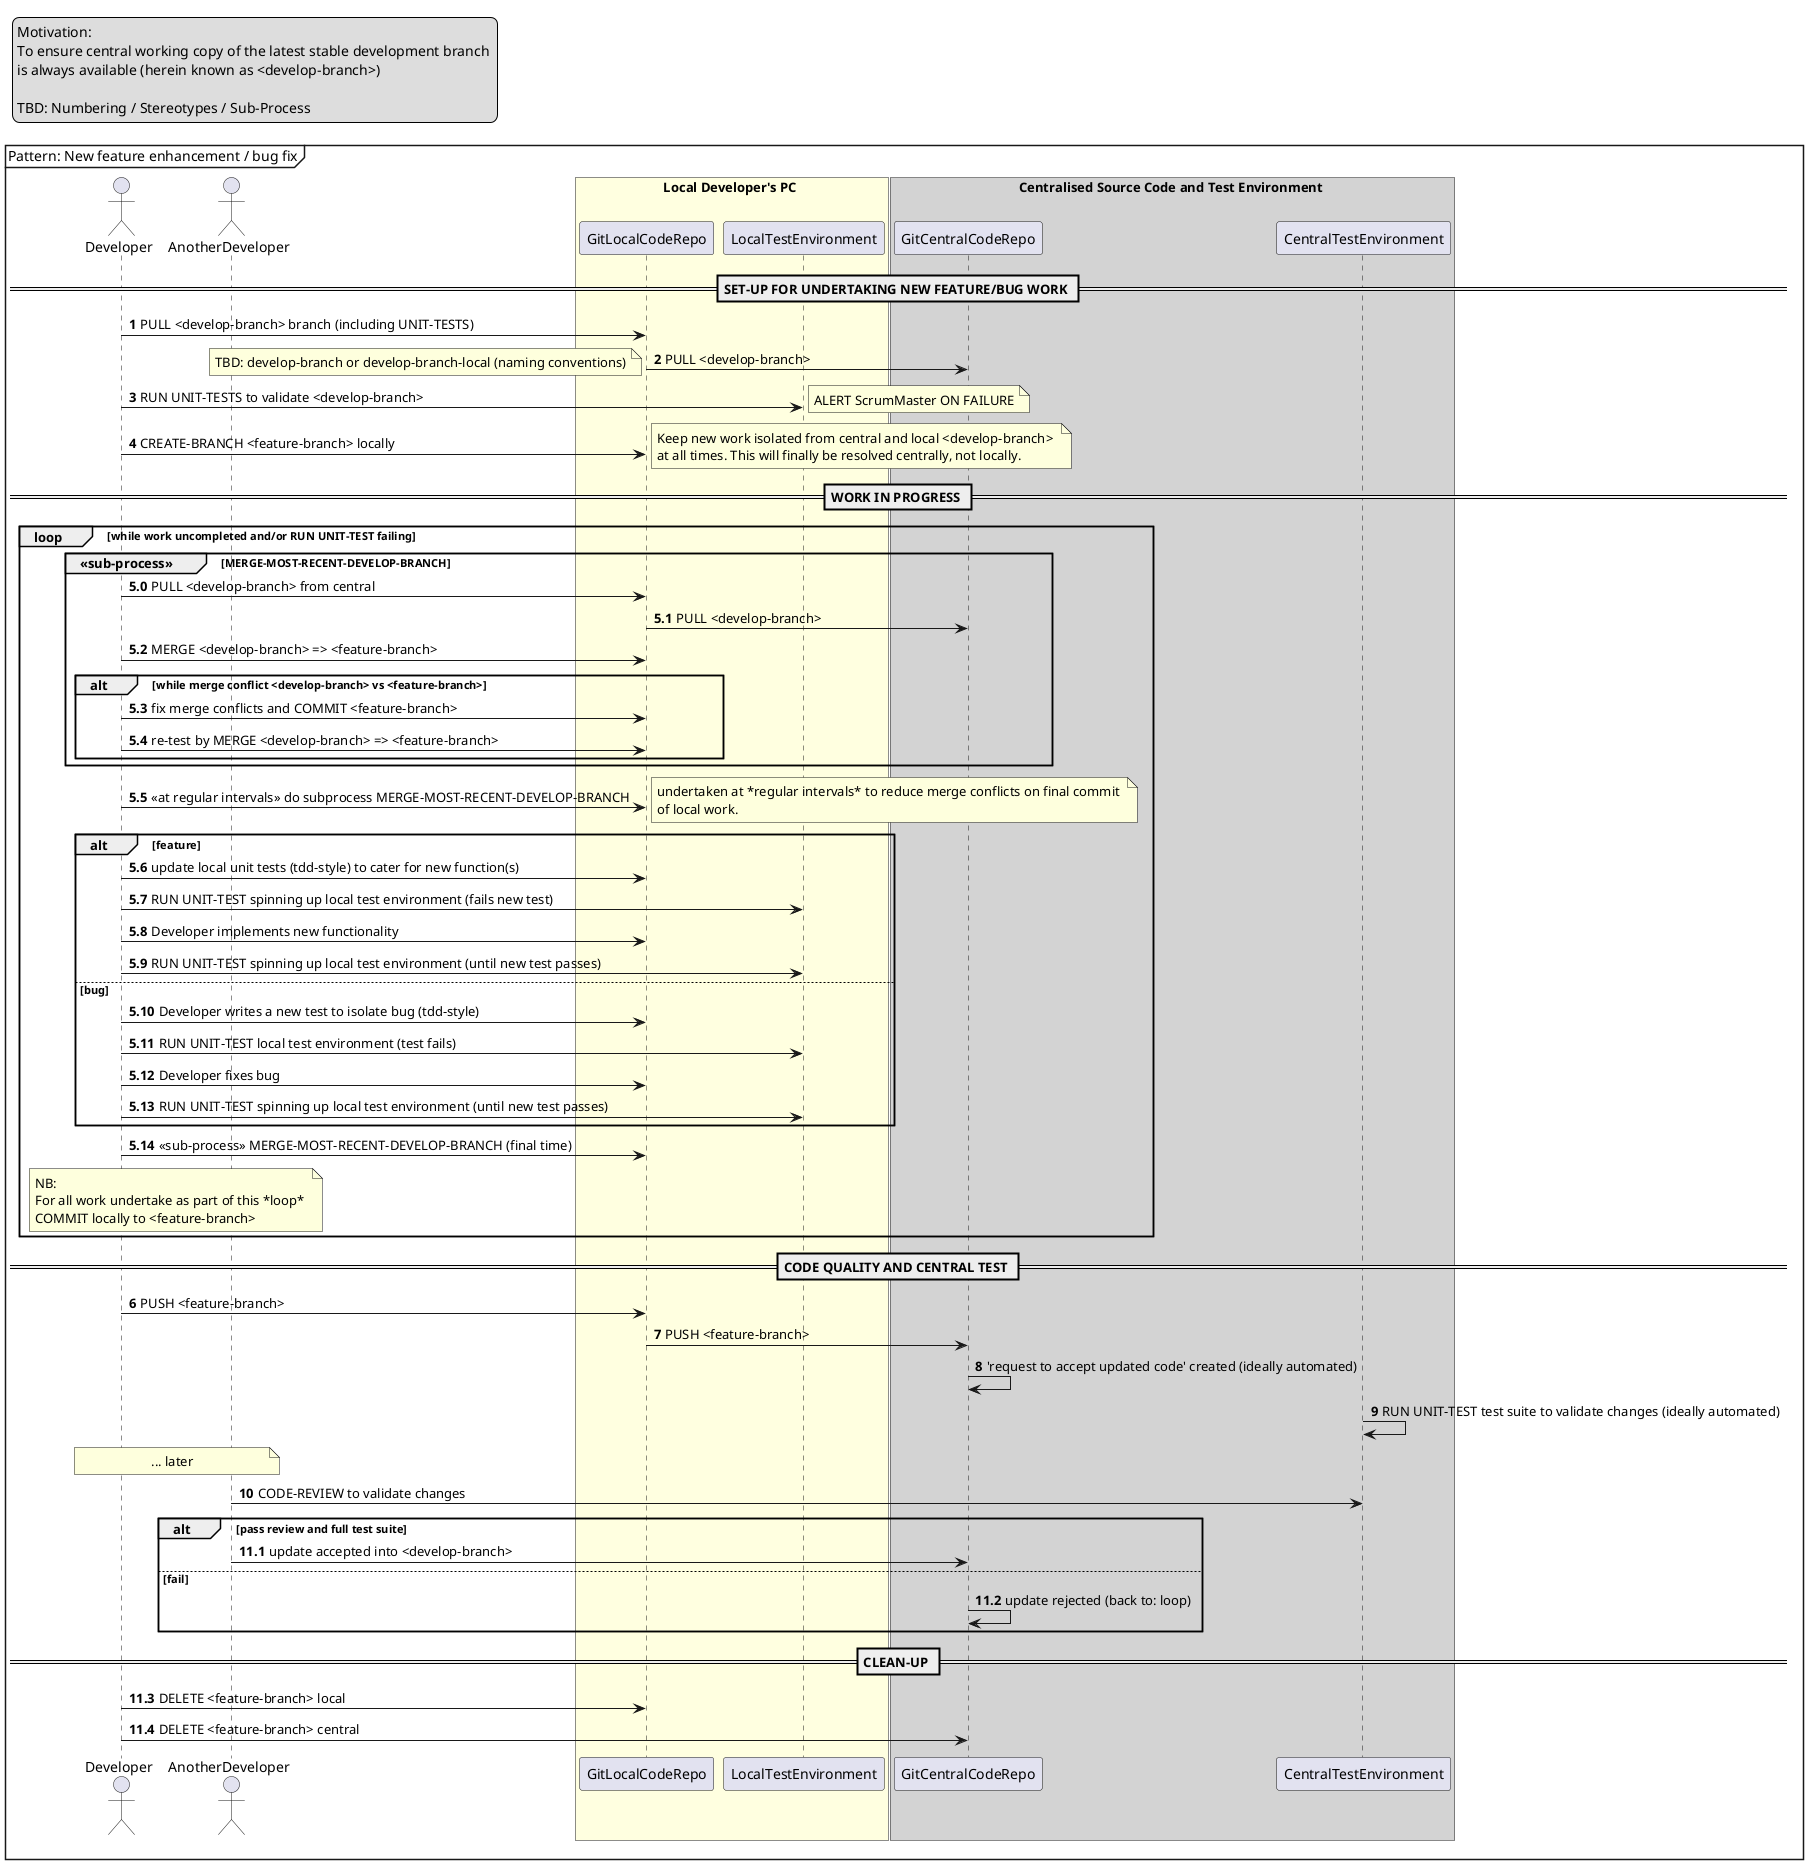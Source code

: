 @startuml seq-dev

skinparam responseMessageBelowArrow true

mainframe Pattern: New feature enhancement / bug fix

legend top left
Motivation: 
To ensure central working copy of the latest stable development branch 
is always available (herein known as <develop-branch>)

TBD: Numbering / Stereotypes / Sub-Process
end legend

actor Developer as DEV
actor AnotherDeveloper as ANDEV

box Local Developer's PC #LightYellow
    participant GitLocalCodeRepo as GLCR
	participant LocalTestEnvironment as LTE
end box

box Centralised Source Code and Test Environment #LightGray
	participant GitCentralCodeRepo as GC
	participant CentralTestEnvironment as CTE
end box

autonumber 0
autonumber inc A

== SET-UP FOR UNDERTAKING NEW FEATURE/BUG WORK ==
DEV -> GLCR: PULL <develop-branch> branch (including UNIT-TESTS)
GLCR -> GC: PULL <develop-branch>

'TBD
note left
	TBD: develop-branch or develop-branch-local (naming conventions)
end note

DEV -> LTE: RUN UNIT-TESTS to validate <develop-branch>
	note right
	ALERT ScrumMaster ON FAILURE
	end note

DEV -> GLCR: CREATE-BRANCH <feature-branch> locally
	note right
	Keep new work isolated from central and local <develop-branch> 
	at all times. This will finally be resolved centrally, not locally.
	end note

== WORK IN PROGRESS ==
loop while work uncompleted and/or RUN UNIT-TEST failing
	autonumber 5.0
	
	group <<sub-process>> [MERGE-MOST-RECENT-DEVELOP-BRANCH]
		DEV -> GLCR: PULL <develop-branch> from central
		GLCR ->  GC: PULL <develop-branch>
		DEV -> GLCR: MERGE <develop-branch> => <feature-branch>
		alt while merge conflict <develop-branch> vs <feature-branch>
			DEV -> GLCR: fix merge conflicts and COMMIT <feature-branch>
			DEV -> GLCR: re-test by MERGE <develop-branch> => <feature-branch>
		end
	end

	DEV -> GLCR: <<at regular intervals>> do subprocess MERGE-MOST-RECENT-DEVELOP-BRANCH
	note right
		undertaken at *regular intervals* to reduce merge conflicts on final commit 
		of local work.
	end note

	alt feature
		DEV -> GLCR: update local unit tests (tdd-style) to cater for new function(s)
		DEV -> LTE: RUN UNIT-TEST spinning up local test environment (fails new test)
		DEV -> GLCR: Developer implements new functionality
		DEV -> LTE: RUN UNIT-TEST spinning up local test environment (until new test passes)

	else bug
		DEV -> GLCR: Developer writes a new test to isolate bug (tdd-style)
		DEV -> LTE: RUN UNIT-TEST local test environment (test fails)
		DEV -> GLCR: Developer fixes bug
		DEV -> LTE: RUN UNIT-TEST spinning up local test environment (until new test passes)
	end

	DEV -> GLCR: <<sub-process>> MERGE-MOST-RECENT-DEVELOP-BRANCH (final time)
	autonumber 5.3

	note over DEV, ANDEV
		NB: 
		For all work undertake as part of this *loop* 
		COMMIT locally to <feature-branch>
	end note
end

== CODE QUALITY AND CENTRAL TEST ==
autonumber 6
DEV -> GLCR: PUSH <feature-branch>
GLCR  -> GC: PUSH <feature-branch>
GC  -> GC: 'request to accept updated code' created (ideally automated)
CTE -> CTE: RUN UNIT-TEST test suite to validate changes (ideally automated)

note over DEV, ANDEV
... later
end note

ANDEV -> CTE: CODE-REVIEW to validate changes

alt pass review and full test suite
	autonumber 11.1
	ANDEV -> GC: update accepted into <develop-branch>
else fail
	autonumber 11.2
	GC -> GC: update rejected (back to: loop)
end

== CLEAN-UP ==
DEV -> GLCR: DELETE <feature-branch> local
DEV -> GC: DELETE <feature-branch> central

@enduml
